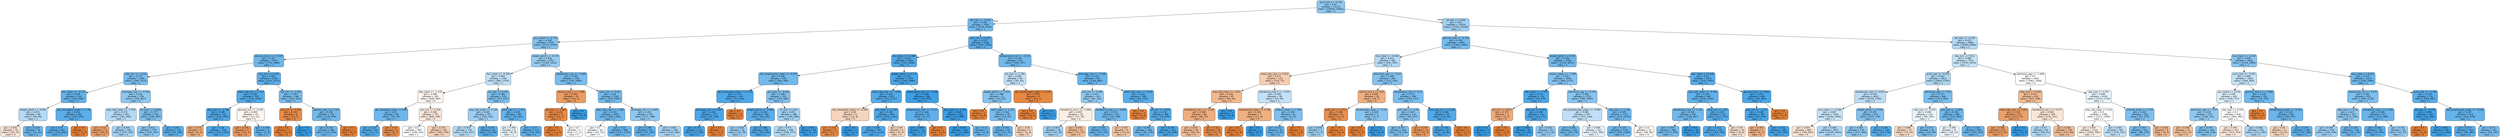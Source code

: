 digraph Tree {
node [shape=box, style="filled, rounded", color="black", fontname="helvetica"] ;
edge [fontname="helvetica"] ;
0 [label="pco2_min <= -0.134\ngini = 0.42\nsamples = 21115\nvalue = [10029, 23461]\nclass = 1", fillcolor="#8ec7f0"] ;
1 [label="ptt_max <= -0.076\ngini = 0.349\nsamples = 7561\nvalue = [2710, 9332]\nclass = 1", fillcolor="#72b9ed"] ;
0 -> 1 [labeldistance=2.5, labelangle=45, headlabel="True"] ;
2 [label="gcs_verbal <= -0.772\ngini = 0.392\nsamples = 5125\nvalue = [2175, 5939]\nclass = 1", fillcolor="#82c1ef"] ;
1 -> 2 ;
3 [label="glucose_max.2 <= -0.209\ngini = 0.327\nsamples = 2372\nvalue = [776, 2986]\nclass = 1", fillcolor="#6cb6ec"] ;
2 -> 3 ;
4 [label="mbp_min <= -0.222\ngini = 0.375\nsamples = 1266\nvalue = [504, 1513]\nclass = 1", fillcolor="#7bbeee"] ;
3 -> 4 ;
5 [label="bun_mean <= -0.713\ngini = 0.294\nsamples = 510\nvalue = [145, 666]\nclass = 1", fillcolor="#64b2eb"] ;
4 -> 5 ;
6 [label="weight_admit <= -0.405\ngini = 0.473\nsamples = 68\nvalue = [40, 64]\nclass = 1", fillcolor="#b5daf5"] ;
5 -> 6 ;
7 [label="gini = 0.493\nsamples = 34\nvalue = [29, 23]\nclass = 0", fillcolor="#fae5d6"] ;
6 -> 7 ;
8 [label="gini = 0.334\nsamples = 34\nvalue = [11, 41]\nclass = 1", fillcolor="#6eb7ec"] ;
6 -> 8 ;
9 [label="abs_neutrophils_mean <= 5.39\ngini = 0.253\nsamples = 442\nvalue = [105, 602]\nclass = 1", fillcolor="#5caeea"] ;
5 -> 9 ;
10 [label="gini = 0.25\nsamples = 441\nvalue = [103, 602]\nclass = 1", fillcolor="#5baee9"] ;
9 -> 10 ;
11 [label="gini = 0.0\nsamples = 1\nvalue = [2, 0]\nclass = 0", fillcolor="#e58139"] ;
9 -> 11 ;
12 [label="aniongap_max <= -0.766\ngini = 0.418\nsamples = 756\nvalue = [359, 847]\nclass = 1", fillcolor="#8dc7f0"] ;
4 -> 12 ;
13 [label="resp_rate_mean <= -1.359\ngini = 0.472\nsamples = 255\nvalue = [161, 260]\nclass = 1", fillcolor="#b4daf5"] ;
12 -> 13 ;
14 [label="gini = 0.32\nsamples = 11\nvalue = [24, 6]\nclass = 0", fillcolor="#eca06a"] ;
13 -> 14 ;
15 [label="gini = 0.455\nsamples = 244\nvalue = [137, 254]\nclass = 1", fillcolor="#a4d2f3"] ;
13 -> 15 ;
16 [label="inr_max <= -0.083\ngini = 0.377\nsamples = 501\nvalue = [198, 587]\nclass = 1", fillcolor="#7cbeee"] ;
12 -> 16 ;
17 [label="gini = 0.413\nsamples = 370\nvalue = [167, 407]\nclass = 1", fillcolor="#8ac5f0"] ;
16 -> 17 ;
18 [label="gini = 0.251\nsamples = 131\nvalue = [31, 180]\nclass = 1", fillcolor="#5baee9"] ;
16 -> 18 ;
19 [label="po2_min <= 0.302\ngini = 0.263\nsamples = 1106\nvalue = [272, 1473]\nclass = 1", fillcolor="#5eafea"] ;
3 -> 19 ;
20 [label="heart_rate_min <= 2.63\ngini = 0.201\nsamples = 726\nvalue = [130, 1018]\nclass = 1", fillcolor="#52aae8"] ;
19 -> 20 ;
21 [label="dbp_max <= -1.796\ngini = 0.188\nsamples = 712\nvalue = [118, 1007]\nclass = 1", fillcolor="#50a8e8"] ;
20 -> 21 ;
22 [label="gini = 0.375\nsamples = 3\nvalue = [6, 2]\nclass = 0", fillcolor="#eeab7b"] ;
21 -> 22 ;
23 [label="gini = 0.18\nsamples = 709\nvalue = [112, 1005]\nclass = 1", fillcolor="#4fa8e8"] ;
21 -> 23 ;
24 [label="glucose_min <= -0.335\ngini = 0.499\nsamples = 14\nvalue = [12, 11]\nclass = 0", fillcolor="#fdf5ef"] ;
20 -> 24 ;
25 [label="gini = 0.278\nsamples = 5\nvalue = [10, 2]\nclass = 0", fillcolor="#ea9a61"] ;
24 -> 25 ;
26 [label="gini = 0.298\nsamples = 9\nvalue = [2, 9]\nclass = 1", fillcolor="#65b3eb"] ;
24 -> 26 ;
27 [label="sbp_min <= -2.307\ngini = 0.363\nsamples = 380\nvalue = [142, 455]\nclass = 1", fillcolor="#77bced"] ;
19 -> 27 ;
28 [label="po2_min <= 5.259\ngini = 0.142\nsamples = 8\nvalue = [12, 1]\nclass = 0", fillcolor="#e78c49"] ;
27 -> 28 ;
29 [label="gini = 0.0\nsamples = 7\nvalue = [12, 0]\nclass = 0", fillcolor="#e58139"] ;
28 -> 29 ;
30 [label="gini = 0.0\nsamples = 1\nvalue = [0, 1]\nclass = 1", fillcolor="#399de5"] ;
28 -> 30 ;
31 [label="calcium_max.1 <= 2.23\ngini = 0.346\nsamples = 372\nvalue = [130, 454]\nclass = 1", fillcolor="#72b9ec"] ;
27 -> 31 ;
32 [label="gini = 0.334\nsamples = 369\nvalue = [122, 454]\nclass = 1", fillcolor="#6eb7ec"] ;
31 -> 32 ;
33 [label="gini = 0.0\nsamples = 3\nvalue = [8, 0]\nclass = 0", fillcolor="#e58139"] ;
31 -> 33 ;
34 [label="weight_admit <= -0.176\ngini = 0.436\nsamples = 2753\nvalue = [1399, 2953]\nclass = 1", fillcolor="#97cbf1"] ;
2 -> 34 ;
35 [label="bun_mean <= -0.296\ngini = 0.483\nsamples = 1361\nvalue = [865, 1259]\nclass = 1", fillcolor="#c1e0f7"] ;
34 -> 35 ;
36 [label="dbp_mean <= -1.159\ngini = 0.499\nsamples = 783\nvalue = [628, 582]\nclass = 0", fillcolor="#fdf6f0"] ;
35 -> 36 ;
37 [label="abs_basophils_mean <= 0.08\ngini = 0.33\nsamples = 58\nvalue = [20, 76]\nclass = 1", fillcolor="#6db7ec"] ;
36 -> 37 ;
38 [label="gini = 0.223\nsamples = 54\nvalue = [11, 75]\nclass = 1", fillcolor="#56abe9"] ;
37 -> 38 ;
39 [label="gini = 0.18\nsamples = 4\nvalue = [9, 1]\nclass = 0", fillcolor="#e88f4f"] ;
37 -> 39 ;
40 [label="gcs_min <= 0.318\ngini = 0.496\nsamples = 725\nvalue = [608, 506]\nclass = 0", fillcolor="#fbeade"] ;
36 -> 40 ;
41 [label="gini = 0.5\nsamples = 395\nvalue = [306, 312]\nclass = 1", fillcolor="#fbfdfe"] ;
40 -> 41 ;
42 [label="gini = 0.476\nsamples = 330\nvalue = [302, 194]\nclass = 0", fillcolor="#f6d2b8"] ;
40 -> 42 ;
43 [label="ph_max <= 0.152\ngini = 0.384\nsamples = 578\nvalue = [237, 677]\nclass = 1", fillcolor="#7ebfee"] ;
35 -> 43 ;
44 [label="resp_rate_mean <= 1.128\ngini = 0.445\nsamples = 297\nvalue = [159, 316]\nclass = 1", fillcolor="#9dcef2"] ;
43 -> 44 ;
45 [label="gini = 0.475\nsamples = 232\nvalue = [144, 227]\nclass = 1", fillcolor="#b7dbf5"] ;
44 -> 45 ;
46 [label="gini = 0.247\nsamples = 65\nvalue = [15, 89]\nclass = 1", fillcolor="#5aaee9"] ;
44 -> 46 ;
47 [label="pco2_max <= -1.931\ngini = 0.292\nsamples = 281\nvalue = [78, 361]\nclass = 1", fillcolor="#64b2eb"] ;
43 -> 47 ;
48 [label="gini = 0.498\nsamples = 8\nvalue = [8, 9]\nclass = 1", fillcolor="#e9f4fc"] ;
47 -> 48 ;
49 [label="gini = 0.277\nsamples = 273\nvalue = [70, 352]\nclass = 1", fillcolor="#60b0ea"] ;
47 -> 49 ;
50 [label="baseexcess_max <= -3.669\ngini = 0.364\nsamples = 1392\nvalue = [534, 1694]\nclass = 1", fillcolor="#77bced"] ;
34 -> 50 ;
51 [label="calcium_max.1 <= 1.408\ngini = 0.291\nsamples = 10\nvalue = [14, 3]\nclass = 0", fillcolor="#eb9c63"] ;
50 -> 51 ;
52 [label="ph_max <= -2.962\ngini = 0.124\nsamples = 9\nvalue = [14, 1]\nclass = 0", fillcolor="#e78a47"] ;
51 -> 52 ;
53 [label="gini = 0.0\nsamples = 7\nvalue = [13, 0]\nclass = 0", fillcolor="#e58139"] ;
52 -> 53 ;
54 [label="gini = 0.5\nsamples = 2\nvalue = [1, 1]\nclass = 0", fillcolor="#ffffff"] ;
52 -> 54 ;
55 [label="gini = 0.0\nsamples = 1\nvalue = [0, 2]\nclass = 1", fillcolor="#399de5"] ;
51 -> 55 ;
56 [label="spo2_min <= 0.417\ngini = 0.36\nsamples = 1382\nvalue = [520, 1691]\nclass = 1", fillcolor="#76bbed"] ;
50 -> 56 ;
57 [label="resp_rate_max <= -1.296\ngini = 0.333\nsamples = 1030\nvalue = [349, 1303]\nclass = 1", fillcolor="#6eb7ec"] ;
56 -> 57 ;
58 [label="gini = 0.5\nsamples = 34\nvalue = [32, 33]\nclass = 1", fillcolor="#f9fcfe"] ;
57 -> 58 ;
59 [label="gini = 0.32\nsamples = 996\nvalue = [317, 1270]\nclass = 1", fillcolor="#6ab5eb"] ;
57 -> 59 ;
60 [label="aniongap_min <= -0.687\ngini = 0.425\nsamples = 352\nvalue = [171, 388]\nclass = 1", fillcolor="#90c8f0"] ;
56 -> 60 ;
61 [label="gini = 0.288\nsamples = 94\nvalue = [27, 128]\nclass = 1", fillcolor="#63b2ea"] ;
60 -> 61 ;
62 [label="gini = 0.459\nsamples = 258\nvalue = [144, 260]\nclass = 1", fillcolor="#a7d3f3"] ;
60 -> 62 ;
63 [label="po2_min <= 0.202\ngini = 0.235\nsamples = 2436\nvalue = [535, 3393]\nclass = 1", fillcolor="#58ace9"] ;
1 -> 63 ;
64 [label="bun_mean <= -0.468\ngini = 0.197\nsamples = 1824\nvalue = [329, 2646]\nclass = 1", fillcolor="#52a9e8"] ;
63 -> 64 ;
65 [label="abs_lymphocytes_mean <= -0.078\ngini = 0.346\nsamples = 446\nvalue = [160, 560]\nclass = 1", fillcolor="#72b9ec"] ;
64 -> 65 ;
66 [label="abs_monocytes_mean <= 2.703\ngini = 0.174\nsamples = 114\nvalue = [17, 160]\nclass = 1", fillcolor="#4ea7e8"] ;
65 -> 66 ;
67 [label="aniongap_max <= 4.837\ngini = 0.165\nsamples = 113\nvalue = [16, 160]\nclass = 1", fillcolor="#4da7e8"] ;
66 -> 67 ;
68 [label="gini = 0.157\nsamples = 112\nvalue = [15, 160]\nclass = 1", fillcolor="#4ca6e7"] ;
67 -> 68 ;
69 [label="gini = 0.0\nsamples = 1\nvalue = [1, 0]\nclass = 0", fillcolor="#e58139"] ;
67 -> 69 ;
70 [label="gini = 0.0\nsamples = 1\nvalue = [1, 0]\nclass = 0", fillcolor="#e58139"] ;
66 -> 70 ;
71 [label="gcs_eyes <= -0.461\ngini = 0.388\nsamples = 332\nvalue = [143, 400]\nclass = 1", fillcolor="#80c0ee"] ;
65 -> 71 ;
72 [label="weight_admit <= -0.902\ngini = 0.256\nsamples = 146\nvalue = [34, 192]\nclass = 1", fillcolor="#5caeea"] ;
71 -> 72 ;
73 [label="gini = 0.444\nsamples = 26\nvalue = [15, 30]\nclass = 1", fillcolor="#9ccef2"] ;
72 -> 73 ;
74 [label="gini = 0.188\nsamples = 120\nvalue = [19, 162]\nclass = 1", fillcolor="#50a8e8"] ;
72 -> 74 ;
75 [label="inr_min <= 0.61\ngini = 0.451\nsamples = 186\nvalue = [109, 208]\nclass = 1", fillcolor="#a1d0f3"] ;
71 -> 75 ;
76 [label="gini = 0.471\nsamples = 168\nvalue = [108, 177]\nclass = 1", fillcolor="#b2d9f5"] ;
75 -> 76 ;
77 [label="gini = 0.061\nsamples = 18\nvalue = [1, 31]\nclass = 1", fillcolor="#3fa0e6"] ;
75 -> 77 ;
78 [label="weight_admit <= 0.127\ngini = 0.139\nsamples = 1378\nvalue = [169, 2086]\nclass = 1", fillcolor="#49a5e7"] ;
64 -> 78 ;
79 [label="heart_rate_max <= -1.858\ngini = 0.202\nsamples = 812\nvalue = [151, 1171]\nclass = 1", fillcolor="#53aae8"] ;
78 -> 79 ;
80 [label="abs_neutrophils_mean <= -0.195\ngini = 0.48\nsamples = 9\nvalue = [12, 8]\nclass = 0", fillcolor="#f6d5bd"] ;
79 -> 80 ;
81 [label="gini = 0.142\nsamples = 6\nvalue = [12, 1]\nclass = 0", fillcolor="#e78c49"] ;
80 -> 81 ;
82 [label="gini = 0.0\nsamples = 3\nvalue = [0, 7]\nclass = 1", fillcolor="#399de5"] ;
80 -> 82 ;
83 [label="sbp_mean <= 2.747\ngini = 0.191\nsamples = 803\nvalue = [139, 1163]\nclass = 1", fillcolor="#51a9e8"] ;
79 -> 83 ;
84 [label="gini = 0.185\nsamples = 797\nvalue = [133, 1159]\nclass = 1", fillcolor="#50a8e8"] ;
83 -> 84 ;
85 [label="gini = 0.48\nsamples = 6\nvalue = [6, 4]\nclass = 0", fillcolor="#f6d5bd"] ;
83 -> 85 ;
86 [label="temperature_max <= -2.448\ngini = 0.038\nsamples = 566\nvalue = [18, 915]\nclass = 1", fillcolor="#3d9fe6"] ;
78 -> 86 ;
87 [label="temperature_max <= -2.517\ngini = 0.264\nsamples = 16\nvalue = [5, 27]\nclass = 1", fillcolor="#5eafea"] ;
86 -> 87 ;
88 [label="gini = 0.069\nsamples = 15\nvalue = [1, 27]\nclass = 1", fillcolor="#40a1e6"] ;
87 -> 88 ;
89 [label="gini = 0.0\nsamples = 1\nvalue = [4, 0]\nclass = 0", fillcolor="#e58139"] ;
87 -> 89 ;
90 [label="dbp_mean <= 2.234\ngini = 0.028\nsamples = 550\nvalue = [13, 888]\nclass = 1", fillcolor="#3c9ee5"] ;
86 -> 90 ;
91 [label="gini = 0.024\nsamples = 543\nvalue = [11, 880]\nclass = 1", fillcolor="#3b9ee5"] ;
90 -> 91 ;
92 [label="gini = 0.32\nsamples = 7\nvalue = [2, 8]\nclass = 1", fillcolor="#6ab6ec"] ;
90 -> 92 ;
93 [label="temperature_min <= -2.133\ngini = 0.339\nsamples = 612\nvalue = [206, 747]\nclass = 1", fillcolor="#70b8ec"] ;
63 -> 93 ;
94 [label="ph_max <= 1.709\ngini = 0.482\nsamples = 60\nvalue = [42, 62]\nclass = 1", fillcolor="#bfdff7"] ;
93 -> 94 ;
95 [label="weight_admit <= -1.831\ngini = 0.398\nsamples = 51\nvalue = [23, 61]\nclass = 1", fillcolor="#84c2ef"] ;
94 -> 95 ;
96 [label="gini = 0.0\nsamples = 2\nvalue = [4, 0]\nclass = 0", fillcolor="#e58139"] ;
95 -> 96 ;
97 [label="spo2_mean <= 1.225\ngini = 0.362\nsamples = 49\nvalue = [19, 61]\nclass = 1", fillcolor="#77bced"] ;
95 -> 97 ;
98 [label="gini = 0.302\nsamples = 45\nvalue = [13, 57]\nclass = 1", fillcolor="#66b3eb"] ;
97 -> 98 ;
99 [label="gini = 0.48\nsamples = 4\nvalue = [6, 4]\nclass = 0", fillcolor="#f6d5bd"] ;
97 -> 99 ;
100 [label="abs_lymphocytes_mean <= 0.032\ngini = 0.095\nsamples = 9\nvalue = [19, 1]\nclass = 0", fillcolor="#e68843"] ;
94 -> 100 ;
101 [label="gini = 0.0\nsamples = 8\nvalue = [19, 0]\nclass = 0", fillcolor="#e58139"] ;
100 -> 101 ;
102 [label="gini = 0.0\nsamples = 1\nvalue = [0, 1]\nclass = 1", fillcolor="#399de5"] ;
100 -> 102 ;
103 [label="aniongap_max <= -0.766\ngini = 0.312\nsamples = 552\nvalue = [164, 685]\nclass = 1", fillcolor="#68b4eb"] ;
93 -> 103 ;
104 [label="po2_min <= 0.368\ngini = 0.427\nsamples = 163\nvalue = [81, 181]\nclass = 1", fillcolor="#92c9f1"] ;
103 -> 104 ;
105 [label="hematocrit_min.1 <= -1.008\ngini = 0.497\nsamples = 39\nvalue = [37, 32]\nclass = 0", fillcolor="#fbeee4"] ;
104 -> 105 ;
106 [label="gini = 0.452\nsamples = 16\nvalue = [10, 19]\nclass = 1", fillcolor="#a1d1f3"] ;
105 -> 106 ;
107 [label="gini = 0.439\nsamples = 23\nvalue = [27, 13]\nclass = 0", fillcolor="#f2be98"] ;
105 -> 107 ;
108 [label="hematocrit_max.1 <= 0.669\ngini = 0.352\nsamples = 124\nvalue = [44, 149]\nclass = 1", fillcolor="#73baed"] ;
104 -> 108 ;
109 [label="gini = 0.305\nsamples = 115\nvalue = [33, 143]\nclass = 1", fillcolor="#67b4eb"] ;
108 -> 109 ;
110 [label="gini = 0.457\nsamples = 9\nvalue = [11, 6]\nclass = 0", fillcolor="#f3c6a5"] ;
108 -> 110 ;
111 [label="heart_rate_max <= -2.078\ngini = 0.243\nsamples = 389\nvalue = [83, 504]\nclass = 1", fillcolor="#5aade9"] ;
103 -> 111 ;
112 [label="gini = 0.0\nsamples = 3\nvalue = [5, 0]\nclass = 0", fillcolor="#e58139"] ;
111 -> 112 ;
113 [label="ptt_min <= 0.019\ngini = 0.232\nsamples = 386\nvalue = [78, 504]\nclass = 1", fillcolor="#58ace9"] ;
111 -> 113 ;
114 [label="gini = 0.341\nsamples = 164\nvalue = [49, 176]\nclass = 1", fillcolor="#70b8ec"] ;
113 -> 114 ;
115 [label="gini = 0.149\nsamples = 222\nvalue = [29, 328]\nclass = 1", fillcolor="#4ba6e7"] ;
113 -> 115 ;
116 [label="ph_min <= 0.058\ngini = 0.45\nsamples = 13554\nvalue = [7319, 14129]\nclass = 1", fillcolor="#a0d0f2"] ;
0 -> 116 [labeldistance=2.5, labelangle=-45, headlabel="False"] ;
117 [label="glucose_max <= -0.724\ngini = 0.358\nsamples = 3664\nvalue = [1360, 4469]\nclass = 1", fillcolor="#75bbed"] ;
116 -> 117 ;
118 [label="bun_mean <= -0.664\ngini = 0.471\nsamples = 395\nvalue = [242, 397]\nclass = 1", fillcolor="#b2d9f5"] ;
117 -> 118 ;
119 [label="heart_rate_max <= 0.912\ngini = 0.471\nsamples = 115\nvalue = [119, 73]\nclass = 0", fillcolor="#f5ceb2"] ;
118 -> 119 ;
120 [label="resp_rate_mean <= 1.041\ngini = 0.426\nsamples = 87\nvalue = [99, 44]\nclass = 0", fillcolor="#f1b991"] ;
119 -> 120 ;
121 [label="hematocrit_min.1 <= 1.138\ngini = 0.386\nsamples = 80\nvalue = [99, 35]\nclass = 0", fillcolor="#eeae7f"] ;
120 -> 121 ;
122 [label="gini = 0.435\nsamples = 60\nvalue = [68, 32]\nclass = 0", fillcolor="#f1bc96"] ;
121 -> 122 ;
123 [label="gini = 0.161\nsamples = 20\nvalue = [31, 3]\nclass = 0", fillcolor="#e88d4c"] ;
121 -> 123 ;
124 [label="gini = 0.0\nsamples = 7\nvalue = [0, 9]\nclass = 1", fillcolor="#399de5"] ;
120 -> 124 ;
125 [label="hematocrit_max.1 <= -0.297\ngini = 0.483\nsamples = 28\nvalue = [20, 29]\nclass = 1", fillcolor="#c2e1f7"] ;
119 -> 125 ;
126 [label="temperature_mean <= 1.108\ngini = 0.391\nsamples = 7\nvalue = [11, 4]\nclass = 0", fillcolor="#eeaf81"] ;
125 -> 126 ;
127 [label="gini = 0.0\nsamples = 4\nvalue = [11, 0]\nclass = 0", fillcolor="#e58139"] ;
126 -> 127 ;
128 [label="gini = 0.0\nsamples = 3\nvalue = [0, 4]\nclass = 1", fillcolor="#399de5"] ;
126 -> 128 ;
129 [label="sodium_mean <= 1.538\ngini = 0.389\nsamples = 21\nvalue = [9, 25]\nclass = 1", fillcolor="#80c0ee"] ;
125 -> 129 ;
130 [label="gini = 0.312\nsamples = 19\nvalue = [6, 25]\nclass = 1", fillcolor="#69b5eb"] ;
129 -> 130 ;
131 [label="gini = 0.0\nsamples = 2\nvalue = [3, 0]\nclass = 0", fillcolor="#e58139"] ;
129 -> 131 ;
132 [label="admission_age <= -2.017\ngini = 0.399\nsamples = 280\nvalue = [123, 324]\nclass = 1", fillcolor="#84c2ef"] ;
118 -> 132 ;
133 [label="calcium_min.1 <= 0.81\ngini = 0.393\nsamples = 16\nvalue = [19, 7]\nclass = 0", fillcolor="#efaf82"] ;
132 -> 133 ;
134 [label="pco2_min <= 0.311\ngini = 0.188\nsamples = 12\nvalue = [17, 2]\nclass = 0", fillcolor="#e89050"] ;
133 -> 134 ;
135 [label="gini = 0.444\nsamples = 3\nvalue = [1, 2]\nclass = 1", fillcolor="#9ccef2"] ;
134 -> 135 ;
136 [label="gini = 0.0\nsamples = 9\nvalue = [16, 0]\nclass = 0", fillcolor="#e58139"] ;
134 -> 136 ;
137 [label="bicarbonate_mean <= -0.29\ngini = 0.408\nsamples = 4\nvalue = [2, 5]\nclass = 1", fillcolor="#88c4ef"] ;
133 -> 137 ;
138 [label="gini = 0.0\nsamples = 2\nvalue = [2, 0]\nclass = 0", fillcolor="#e58139"] ;
137 -> 138 ;
139 [label="gini = 0.0\nsamples = 2\nvalue = [0, 5]\nclass = 1", fillcolor="#399de5"] ;
137 -> 139 ;
140 [label="temperature_min <= 0.71\ngini = 0.372\nsamples = 264\nvalue = [104, 317]\nclass = 1", fillcolor="#7abdee"] ;
132 -> 140 ;
141 [label="po2_max <= 1.136\ngini = 0.407\nsamples = 215\nvalue = [94, 237]\nclass = 1", fillcolor="#88c4ef"] ;
140 -> 141 ;
142 [label="gini = 0.377\nsamples = 202\nvalue = [79, 234]\nclass = 1", fillcolor="#7cbeee"] ;
141 -> 142 ;
143 [label="gini = 0.278\nsamples = 13\nvalue = [15, 3]\nclass = 0", fillcolor="#ea9a61"] ;
141 -> 143 ;
144 [label="resp_rate_min <= 2.528\ngini = 0.198\nsamples = 49\nvalue = [10, 80]\nclass = 1", fillcolor="#52a9e8"] ;
140 -> 144 ;
145 [label="gini = 0.165\nsamples = 47\nvalue = [8, 80]\nclass = 1", fillcolor="#4da7e8"] ;
144 -> 145 ;
146 [label="gini = 0.0\nsamples = 2\nvalue = [2, 0]\nclass = 0", fillcolor="#e58139"] ;
144 -> 146 ;
147 [label="weight_admit <= 0.334\ngini = 0.338\nsamples = 3269\nvalue = [1118, 4072]\nclass = 1", fillcolor="#6fb8ec"] ;
117 -> 147 ;
148 [label="sodium_mean <= -1.409\ngini = 0.397\nsamples = 1836\nvalue = [804, 2137]\nclass = 1", fillcolor="#83c2ef"] ;
147 -> 148 ;
149 [label="dbp_mean <= -2.037\ngini = 0.179\nsamples = 118\nvalue = [19, 172]\nclass = 1", fillcolor="#4fa8e8"] ;
148 -> 149 ;
150 [label="ptt_min <= 0.815\ngini = 0.375\nsamples = 3\nvalue = [3, 1]\nclass = 0", fillcolor="#eeab7b"] ;
149 -> 150 ;
151 [label="gini = 0.0\nsamples = 1\nvalue = [0, 1]\nclass = 1", fillcolor="#399de5"] ;
150 -> 151 ;
152 [label="gini = 0.0\nsamples = 2\nvalue = [3, 0]\nclass = 0", fillcolor="#e58139"] ;
150 -> 152 ;
153 [label="sbp_min <= 0.321\ngini = 0.156\nsamples = 115\nvalue = [16, 171]\nclass = 1", fillcolor="#4ca6e7"] ;
149 -> 153 ;
154 [label="gini = 0.064\nsamples = 92\nvalue = [5, 147]\nclass = 1", fillcolor="#40a0e6"] ;
153 -> 154 ;
155 [label="gini = 0.431\nsamples = 23\nvalue = [11, 24]\nclass = 1", fillcolor="#94caf1"] ;
153 -> 155 ;
156 [label="admission_age <= -0.226\ngini = 0.408\nsamples = 1718\nvalue = [785, 1965]\nclass = 1", fillcolor="#88c4ef"] ;
148 -> 156 ;
157 [label="abs_lymphocytes_mean <= -0.092\ngini = 0.483\nsamples = 547\nvalue = [371, 540]\nclass = 1", fillcolor="#c1e0f7"] ;
156 -> 157 ;
158 [label="gini = 0.343\nsamples = 126\nvalue = [49, 174]\nclass = 1", fillcolor="#71b9ec"] ;
157 -> 158 ;
159 [label="gini = 0.498\nsamples = 421\nvalue = [322, 366]\nclass = 1", fillcolor="#e7f3fc"] ;
157 -> 159 ;
160 [label="sbp_max <= 2.146\ngini = 0.349\nsamples = 1171\nvalue = [414, 1425]\nclass = 1", fillcolor="#73b9ed"] ;
156 -> 160 ;
161 [label="gini = 0.335\nsamples = 1134\nvalue = [376, 1389]\nclass = 1", fillcolor="#6fb8ec"] ;
160 -> 161 ;
162 [label="gini = 0.5\nsamples = 37\nvalue = [38, 36]\nclass = 0", fillcolor="#fef8f5"] ;
160 -> 162 ;
163 [label="wbc_mean <= 0.248\ngini = 0.24\nsamples = 1433\nvalue = [314, 1935]\nclass = 1", fillcolor="#59ade9"] ;
147 -> 163 ;
164 [label="resp_rate_mean <= -0.283\ngini = 0.279\nsamples = 944\nvalue = [250, 1242]\nclass = 1", fillcolor="#61b1ea"] ;
163 -> 164 ;
165 [label="baseexcess_max <= 1.102\ngini = 0.344\nsamples = 401\nvalue = [138, 487]\nclass = 1", fillcolor="#71b9ec"] ;
164 -> 165 ;
166 [label="gini = 0.367\nsamples = 366\nvalue = [137, 429]\nclass = 1", fillcolor="#78bced"] ;
165 -> 166 ;
167 [label="gini = 0.033\nsamples = 35\nvalue = [1, 58]\nclass = 1", fillcolor="#3c9fe5"] ;
165 -> 167 ;
168 [label="mbp_min <= 1.95\ngini = 0.225\nsamples = 543\nvalue = [112, 755]\nclass = 1", fillcolor="#56ace9"] ;
164 -> 168 ;
169 [label="gini = 0.214\nsamples = 533\nvalue = [104, 749]\nclass = 1", fillcolor="#54abe9"] ;
168 -> 169 ;
170 [label="gini = 0.49\nsamples = 10\nvalue = [8, 6]\nclass = 0", fillcolor="#f8e0ce"] ;
168 -> 170 ;
171 [label="glucose_min.2 <= 8.662\ngini = 0.155\nsamples = 489\nvalue = [64, 693]\nclass = 1", fillcolor="#4ba6e7"] ;
163 -> 171 ;
172 [label="po2_min <= -1.117\ngini = 0.149\nsamples = 487\nvalue = [61, 693]\nclass = 1", fillcolor="#4aa6e7"] ;
171 -> 172 ;
173 [label="gini = 0.397\nsamples = 5\nvalue = [8, 3]\nclass = 0", fillcolor="#efb083"] ;
172 -> 173 ;
174 [label="gini = 0.132\nsamples = 482\nvalue = [53, 690]\nclass = 1", fillcolor="#48a5e7"] ;
172 -> 174 ;
175 [label="gini = 0.0\nsamples = 2\nvalue = [3, 0]\nclass = 0", fillcolor="#e58139"] ;
171 -> 175 ;
176 [label="ptt_max <= -0.239\ngini = 0.472\nsamples = 9890\nvalue = [5959, 9660]\nclass = 1", fillcolor="#b3d9f5"] ;
116 -> 176 ;
177 [label="dbp_min <= 0.611\ngini = 0.486\nsamples = 7254\nvalue = [4765, 6676]\nclass = 1", fillcolor="#c6e3f8"] ;
176 -> 177 ;
178 [label="pco2_max <= -0.052\ngini = 0.467\nsamples = 4813\nvalue = [2804, 4750]\nclass = 1", fillcolor="#aed7f4"] ;
177 -> 178 ;
179 [label="baseexcess_max <= 0.042\ngini = 0.478\nsamples = 4013\nvalue = [2479, 3785]\nclass = 1", fillcolor="#bbddf6"] ;
178 -> 179 ;
180 [label="bun_mean <= -0.566\ngini = 0.487\nsamples = 3340\nvalue = [2204, 3046]\nclass = 1", fillcolor="#c8e4f8"] ;
179 -> 180 ;
181 [label="gini = 0.493\nsamples = 869\nvalue = [769, 603]\nclass = 0", fillcolor="#f9e4d4"] ;
180 -> 181 ;
182 [label="gini = 0.466\nsamples = 2471\nvalue = [1435, 2443]\nclass = 1", fillcolor="#add7f4"] ;
180 -> 182 ;
183 [label="weight_admit <= 0.546\ngini = 0.395\nsamples = 673\nvalue = [275, 739]\nclass = 1", fillcolor="#83c1ef"] ;
179 -> 183 ;
184 [label="gini = 0.425\nsamples = 535\nvalue = [247, 560]\nclass = 1", fillcolor="#90c8f0"] ;
183 -> 184 ;
185 [label="gini = 0.234\nsamples = 138\nvalue = [28, 179]\nclass = 1", fillcolor="#58ace9"] ;
183 -> 185 ;
186 [label="admission_age <= -0.85\ngini = 0.377\nsamples = 800\nvalue = [325, 965]\nclass = 1", fillcolor="#7cbeee"] ;
178 -> 186 ;
187 [label="mbp_max <= -0.076\ngini = 0.498\nsamples = 114\nvalue = [90, 101]\nclass = 1", fillcolor="#e9f4fc"] ;
186 -> 187 ;
188 [label="gini = 0.485\nsamples = 73\nvalue = [74, 52]\nclass = 0", fillcolor="#f7dac4"] ;
187 -> 188 ;
189 [label="gini = 0.371\nsamples = 41\nvalue = [16, 49]\nclass = 1", fillcolor="#7abded"] ;
187 -> 189 ;
190 [label="po2_max <= -1.401\ngini = 0.336\nsamples = 686\nvalue = [235, 864]\nclass = 1", fillcolor="#6fb8ec"] ;
186 -> 190 ;
191 [label="gini = 0.499\nsamples = 37\nvalue = [28, 31]\nclass = 1", fillcolor="#ecf6fc"] ;
190 -> 191 ;
192 [label="gini = 0.319\nsamples = 649\nvalue = [207, 833]\nclass = 1", fillcolor="#6ab5eb"] ;
190 -> 192 ;
193 [label="admission_age <= -1.449\ngini = 0.5\nsamples = 2441\nvalue = [1961, 1926]\nclass = 0", fillcolor="#fffdfb"] ;
177 -> 193 ;
194 [label="mbp_max <= 0.042\ngini = 0.433\nsamples = 422\nvalue = [447, 208]\nclass = 0", fillcolor="#f1bc95"] ;
193 -> 194 ;
195 [label="heart_rate_max <= 2.603\ngini = 0.318\nsamples = 213\nvalue = [271, 67]\nclass = 0", fillcolor="#eba06a"] ;
194 -> 195 ;
196 [label="gini = 0.306\nsamples = 211\nvalue = [271, 63]\nclass = 0", fillcolor="#eb9e67"] ;
195 -> 196 ;
197 [label="gini = 0.0\nsamples = 2\nvalue = [0, 4]\nclass = 1", fillcolor="#399de5"] ;
195 -> 197 ;
198 [label="hematocrit_min.1 <= 0.577\ngini = 0.494\nsamples = 209\nvalue = [176, 141]\nclass = 0", fillcolor="#fae6d8"] ;
194 -> 198 ;
199 [label="gini = 0.47\nsamples = 85\nvalue = [49, 81]\nclass = 1", fillcolor="#b1d8f5"] ;
198 -> 199 ;
200 [label="gini = 0.436\nsamples = 124\nvalue = [127, 60]\nclass = 0", fillcolor="#f1bd97"] ;
198 -> 200 ;
201 [label="sbp_max <= 1.597\ngini = 0.498\nsamples = 2019\nvalue = [1514, 1718]\nclass = 1", fillcolor="#e7f3fc"] ;
193 -> 201 ;
202 [label="resp_rate_mean <= 0.24\ngini = 0.5\nsamples = 1780\nvalue = [1417, 1439]\nclass = 1", fillcolor="#fcfeff"] ;
201 -> 202 ;
203 [label="gini = 0.497\nsamples = 1215\nvalue = [1041, 892]\nclass = 0", fillcolor="#fbede3"] ;
202 -> 203 ;
204 [label="gini = 0.483\nsamples = 565\nvalue = [376, 547]\nclass = 1", fillcolor="#c1e0f7"] ;
202 -> 204 ;
205 [label="chloride_mean <= 1.214\ngini = 0.383\nsamples = 239\nvalue = [97, 279]\nclass = 1", fillcolor="#7ebfee"] ;
201 -> 205 ;
206 [label="gini = 0.367\nsamples = 231\nvalue = [88, 275]\nclass = 1", fillcolor="#78bced"] ;
205 -> 206 ;
207 [label="gini = 0.426\nsamples = 8\nvalue = [9, 4]\nclass = 0", fillcolor="#f1b991"] ;
205 -> 207 ;
208 [label="bun_mean <= -0.419\ngini = 0.408\nsamples = 2636\nvalue = [1194, 2984]\nclass = 1", fillcolor="#88c4ef"] ;
176 -> 208 ;
209 [label="pco2_max <= -0.052\ngini = 0.484\nsamples = 1003\nvalue = [644, 924]\nclass = 1", fillcolor="#c3e1f7"] ;
208 -> 209 ;
210 [label="gcs_verbal <= 0.618\ngini = 0.495\nsamples = 842\nvalue = [590, 727]\nclass = 1", fillcolor="#daedfa"] ;
209 -> 210 ;
211 [label="admission_age <= -1.87\ngini = 0.428\nsamples = 214\nvalue = [106, 235]\nclass = 1", fillcolor="#92c9f1"] ;
210 -> 211 ;
212 [label="gini = 0.444\nsamples = 21\nvalue = [22, 11]\nclass = 0", fillcolor="#f2c09c"] ;
211 -> 212 ;
213 [label="gini = 0.397\nsamples = 193\nvalue = [84, 224]\nclass = 1", fillcolor="#83c2ef"] ;
211 -> 213 ;
214 [label="sbp_max <= 0.104\ngini = 0.5\nsamples = 628\nvalue = [484, 492]\nclass = 1", fillcolor="#fcfdff"] ;
210 -> 214 ;
215 [label="gini = 0.495\nsamples = 427\nvalue = [373, 303]\nclass = 0", fillcolor="#fae7da"] ;
214 -> 215 ;
216 [label="gini = 0.466\nsamples = 201\nvalue = [111, 189]\nclass = 1", fillcolor="#add7f4"] ;
214 -> 216 ;
217 [label="glucose_max.2 <= -0.889\ngini = 0.338\nsamples = 161\nvalue = [54, 197]\nclass = 1", fillcolor="#6fb8ec"] ;
209 -> 217 ;
218 [label="gini = 0.0\nsamples = 2\nvalue = [5, 0]\nclass = 0", fillcolor="#e58139"] ;
217 -> 218 ;
219 [label="temperature_mean <= -0.761\ngini = 0.319\nsamples = 159\nvalue = [49, 197]\nclass = 1", fillcolor="#6ab5eb"] ;
217 -> 219 ;
220 [label="gini = 0.48\nsamples = 11\nvalue = [12, 8]\nclass = 0", fillcolor="#f6d5bd"] ;
219 -> 220 ;
221 [label="gini = 0.274\nsamples = 148\nvalue = [37, 189]\nclass = 1", fillcolor="#60b0ea"] ;
219 -> 221 ;
222 [label="bun_mean <= 0.267\ngini = 0.333\nsamples = 1633\nvalue = [550, 2060]\nclass = 1", fillcolor="#6eb7ec"] ;
208 -> 222 ;
223 [label="baseexcess_min <= 0.276\ngini = 0.382\nsamples = 932\nvalue = [386, 1118]\nclass = 1", fillcolor="#7dbfee"] ;
222 -> 223 ;
224 [label="dbp_max <= 0.54\ngini = 0.421\nsamples = 555\nvalue = [271, 630]\nclass = 1", fillcolor="#8ec7f0"] ;
223 -> 224 ;
225 [label="gini = 0.444\nsamples = 419\nvalue = [226, 454]\nclass = 1", fillcolor="#9ccef2"] ;
224 -> 225 ;
226 [label="gini = 0.324\nsamples = 136\nvalue = [45, 176]\nclass = 1", fillcolor="#6cb6ec"] ;
224 -> 226 ;
227 [label="hematocrit_max.1 <= 0.702\ngini = 0.309\nsamples = 377\nvalue = [115, 488]\nclass = 1", fillcolor="#68b4eb"] ;
223 -> 227 ;
228 [label="gini = 0.263\nsamples = 287\nvalue = [74, 401]\nclass = 1", fillcolor="#5eafea"] ;
227 -> 228 ;
229 [label="gini = 0.435\nsamples = 90\nvalue = [41, 87]\nclass = 1", fillcolor="#96cbf1"] ;
227 -> 229 ;
230 [label="pco2_max <= -0.138\ngini = 0.253\nsamples = 701\nvalue = [164, 942]\nclass = 1", fillcolor="#5baeea"] ;
222 -> 230 ;
231 [label="ptt_max <= -0.232\ngini = 0.096\nsamples = 182\nvalue = [14, 264]\nclass = 1", fillcolor="#44a2e6"] ;
230 -> 231 ;
232 [label="gini = 0.0\nsamples = 1\nvalue = [2, 0]\nclass = 0", fillcolor="#e58139"] ;
231 -> 232 ;
233 [label="gini = 0.083\nsamples = 181\nvalue = [12, 264]\nclass = 1", fillcolor="#42a1e6"] ;
231 -> 233 ;
234 [label="abs_lymphocytes_mean <= -0.036\ngini = 0.297\nsamples = 519\nvalue = [150, 678]\nclass = 1", fillcolor="#65b3eb"] ;
230 -> 234 ;
235 [label="gini = 0.257\nsamples = 358\nvalue = [86, 483]\nclass = 1", fillcolor="#5caeea"] ;
234 -> 235 ;
236 [label="gini = 0.372\nsamples = 161\nvalue = [64, 195]\nclass = 1", fillcolor="#7abdee"] ;
234 -> 236 ;
}